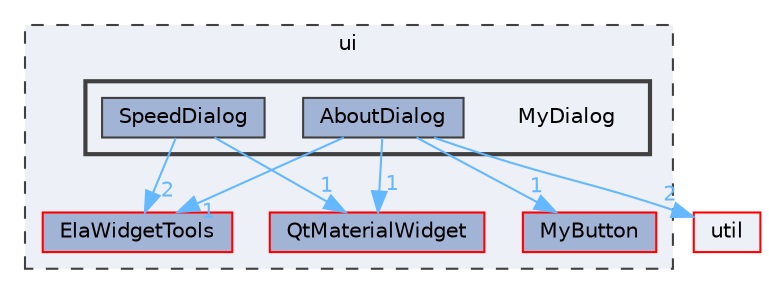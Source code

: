 digraph "MyDialog"
{
 // LATEX_PDF_SIZE
  bgcolor="transparent";
  edge [fontname=Helvetica,fontsize=10,labelfontname=Helvetica,labelfontsize=10];
  node [fontname=Helvetica,fontsize=10,shape=box,height=0.2,width=0.4];
  compound=true
  subgraph clusterdir_1788f8309b1a812dcb800a185471cf6c {
    graph [ bgcolor="#edf0f7", pencolor="grey25", label="ui", fontname=Helvetica,fontsize=10 style="filled,dashed", URL="dir_1788f8309b1a812dcb800a185471cf6c.html",tooltip=""]
  dir_64e62a3da93a71e7cadfe52a7a3289db [label="MyButton", fillcolor="#a2b4d6", color="red", style="filled", URL="dir_64e62a3da93a71e7cadfe52a7a3289db.html",tooltip=""];
  dir_b95b73a9da1c57040a996fcdd774df29 [label="QtMaterialWidget", fillcolor="#a2b4d6", color="red", style="filled", URL="dir_b95b73a9da1c57040a996fcdd774df29.html",tooltip=""];
  dir_c41e0d0e814e23de337c335e201650d3 [label="ElaWidgetTools", fillcolor="#a2b4d6", color="red", style="filled", URL="dir_c41e0d0e814e23de337c335e201650d3.html",tooltip=""];
  subgraph clusterdir_d50f460aa812bcbc27a8eae44a412448 {
    graph [ bgcolor="#edf0f7", pencolor="grey25", label="", fontname=Helvetica,fontsize=10 style="filled,bold", URL="dir_d50f460aa812bcbc27a8eae44a412448.html",tooltip=""]
    dir_d50f460aa812bcbc27a8eae44a412448 [shape=plaintext, label="MyDialog"];
  dir_ced82f8ed3d7fad83c6c01d366f9b20b [label="AboutDialog", fillcolor="#a2b4d6", color="grey25", style="filled", URL="dir_ced82f8ed3d7fad83c6c01d366f9b20b.html",tooltip=""];
  dir_a9b7c549775b88a9a2dbd570754ddd01 [label="SpeedDialog", fillcolor="#a2b4d6", color="grey25", style="filled", URL="dir_a9b7c549775b88a9a2dbd570754ddd01.html",tooltip=""];
  }
  }
  dir_23ec12649285f9fabf3a6b7380226c28 [label="util", fillcolor="#edf0f7", color="red", style="filled", URL="dir_23ec12649285f9fabf3a6b7380226c28.html",tooltip=""];
  dir_ced82f8ed3d7fad83c6c01d366f9b20b->dir_23ec12649285f9fabf3a6b7380226c28 [headlabel="2", labeldistance=1.5 headhref="dir_000019_000357.html" href="dir_000019_000357.html" color="steelblue1" fontcolor="steelblue1"];
  dir_ced82f8ed3d7fad83c6c01d366f9b20b->dir_64e62a3da93a71e7cadfe52a7a3289db [headlabel="1", labeldistance=1.5 headhref="dir_000019_000223.html" href="dir_000019_000223.html" color="steelblue1" fontcolor="steelblue1"];
  dir_ced82f8ed3d7fad83c6c01d366f9b20b->dir_b95b73a9da1c57040a996fcdd774df29 [headlabel="1", labeldistance=1.5 headhref="dir_000019_000303.html" href="dir_000019_000303.html" color="steelblue1" fontcolor="steelblue1"];
  dir_ced82f8ed3d7fad83c6c01d366f9b20b->dir_c41e0d0e814e23de337c335e201650d3 [headlabel="1", labeldistance=1.5 headhref="dir_000019_000086.html" href="dir_000019_000086.html" color="steelblue1" fontcolor="steelblue1"];
  dir_a9b7c549775b88a9a2dbd570754ddd01->dir_b95b73a9da1c57040a996fcdd774df29 [headlabel="1", labeldistance=1.5 headhref="dir_000341_000303.html" href="dir_000341_000303.html" color="steelblue1" fontcolor="steelblue1"];
  dir_a9b7c549775b88a9a2dbd570754ddd01->dir_c41e0d0e814e23de337c335e201650d3 [headlabel="2", labeldistance=1.5 headhref="dir_000341_000086.html" href="dir_000341_000086.html" color="steelblue1" fontcolor="steelblue1"];
}
